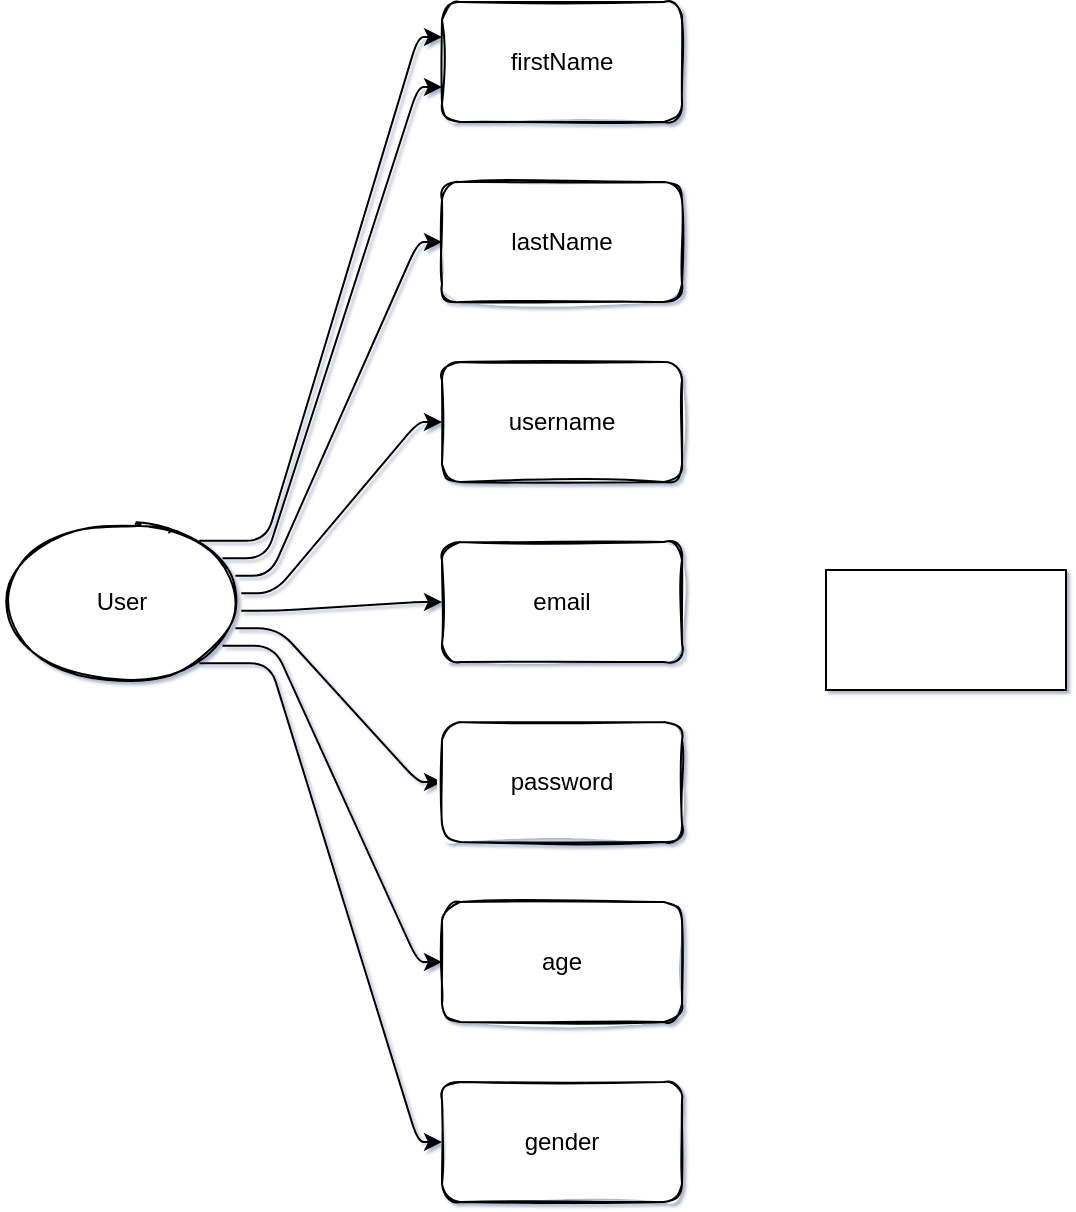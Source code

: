 <mxfile>
    <diagram id="0fiBWgrXSbrucCPLC_0t" name="Page-1">
        <mxGraphModel dx="1054" dy="609" grid="0" gridSize="10" guides="1" tooltips="1" connect="1" arrows="1" fold="1" page="1" pageScale="1" pageWidth="850" pageHeight="1100" background="#ffffff" math="0" shadow="1">
            <root>
                <mxCell id="0"/>
                <mxCell id="1" parent="0"/>
                <mxCell id="2" value="" style="edgeStyle=none;html=1;noEdgeStyle=1;orthogonal=1;" parent="1" source="7" target="8" edge="1">
                    <mxGeometry relative="1" as="geometry">
                        <Array as="points">
                            <mxPoint x="132" y="269.375"/>
                            <mxPoint x="208" y="17.5"/>
                        </Array>
                    </mxGeometry>
                </mxCell>
                <mxCell id="3" value="" style="edgeStyle=none;html=1;noEdgeStyle=1;orthogonal=1;" parent="1" source="7" target="8" edge="1">
                    <mxGeometry relative="1" as="geometry">
                        <Array as="points">
                            <mxPoint x="132" y="278.125"/>
                            <mxPoint x="208" y="42.5"/>
                        </Array>
                    </mxGeometry>
                </mxCell>
                <mxCell id="4" value="" style="edgeStyle=none;html=1;noEdgeStyle=1;orthogonal=1;" parent="1" source="7" target="9" edge="1">
                    <mxGeometry relative="1" as="geometry">
                        <Array as="points">
                            <mxPoint x="134" y="286.875"/>
                            <mxPoint x="208" y="120"/>
                        </Array>
                    </mxGeometry>
                </mxCell>
                <mxCell id="5" value="" style="edgeStyle=none;html=1;noEdgeStyle=1;orthogonal=1;" parent="1" source="7" target="10" edge="1">
                    <mxGeometry relative="1" as="geometry">
                        <Array as="points">
                            <mxPoint x="136" y="295.625"/>
                            <mxPoint x="208" y="210"/>
                        </Array>
                    </mxGeometry>
                </mxCell>
                <mxCell id="6" value="" style="edgeStyle=none;html=1;noEdgeStyle=1;orthogonal=1;" parent="1" source="7" target="11" edge="1">
                    <mxGeometry relative="1" as="geometry">
                        <Array as="points">
                            <mxPoint x="138" y="304.375"/>
                            <mxPoint x="208" y="300"/>
                        </Array>
                    </mxGeometry>
                </mxCell>
                <mxCell id="13" value="" style="edgeStyle=none;html=1;noEdgeStyle=1;orthogonal=1;" edge="1" parent="1" source="7" target="12">
                    <mxGeometry relative="1" as="geometry">
                        <Array as="points">
                            <mxPoint x="138" y="313.125"/>
                            <mxPoint x="208" y="390"/>
                        </Array>
                    </mxGeometry>
                </mxCell>
                <mxCell id="15" value="" style="edgeStyle=none;html=1;noEdgeStyle=1;orthogonal=1;" edge="1" parent="1" source="7" target="14">
                    <mxGeometry relative="1" as="geometry">
                        <Array as="points">
                            <mxPoint x="136" y="321.875"/>
                            <mxPoint x="208" y="480"/>
                        </Array>
                    </mxGeometry>
                </mxCell>
                <mxCell id="17" value="" style="edgeStyle=none;html=1;noEdgeStyle=1;orthogonal=1;" edge="1" parent="1" source="7" target="16">
                    <mxGeometry relative="1" as="geometry">
                        <Array as="points">
                            <mxPoint x="134" y="330.625"/>
                            <mxPoint x="208" y="570"/>
                        </Array>
                    </mxGeometry>
                </mxCell>
                <mxCell id="7" value="User" style="ellipse;whiteSpace=wrap;html=1;sketch=1;rounded=1;" parent="1" vertex="1">
                    <mxGeometry y="260" width="120" height="80" as="geometry"/>
                </mxCell>
                <mxCell id="8" value="firstName" style="whiteSpace=wrap;html=1;sketch=1;rounded=1;" parent="1" vertex="1">
                    <mxGeometry x="220" width="120" height="60" as="geometry"/>
                </mxCell>
                <mxCell id="9" value="lastName" style="whiteSpace=wrap;html=1;sketch=1;rounded=1;" parent="1" vertex="1">
                    <mxGeometry x="220" y="90" width="120" height="60" as="geometry"/>
                </mxCell>
                <mxCell id="10" value="username" style="whiteSpace=wrap;html=1;sketch=1;rounded=1;" parent="1" vertex="1">
                    <mxGeometry x="220" y="180" width="120" height="60" as="geometry"/>
                </mxCell>
                <mxCell id="11" value="email" style="whiteSpace=wrap;html=1;sketch=1;rounded=1;" parent="1" vertex="1">
                    <mxGeometry x="220" y="270" width="120" height="60" as="geometry"/>
                </mxCell>
                <mxCell id="12" value="password" style="whiteSpace=wrap;html=1;sketch=1;rounded=1;" vertex="1" parent="1">
                    <mxGeometry x="220" y="360" width="120" height="60" as="geometry"/>
                </mxCell>
                <mxCell id="14" value="age" style="whiteSpace=wrap;html=1;sketch=1;rounded=1;" vertex="1" parent="1">
                    <mxGeometry x="220" y="450" width="120" height="60" as="geometry"/>
                </mxCell>
                <mxCell id="16" value="gender" style="whiteSpace=wrap;html=1;sketch=1;rounded=1;" vertex="1" parent="1">
                    <mxGeometry x="220" y="540" width="120" height="60" as="geometry"/>
                </mxCell>
                <mxCell id="18" value="" style="whiteSpace=wrap;html=1;" vertex="1" parent="1">
                    <mxGeometry x="412" y="284" width="120" height="60" as="geometry"/>
                </mxCell>
            </root>
        </mxGraphModel>
    </diagram>
</mxfile>